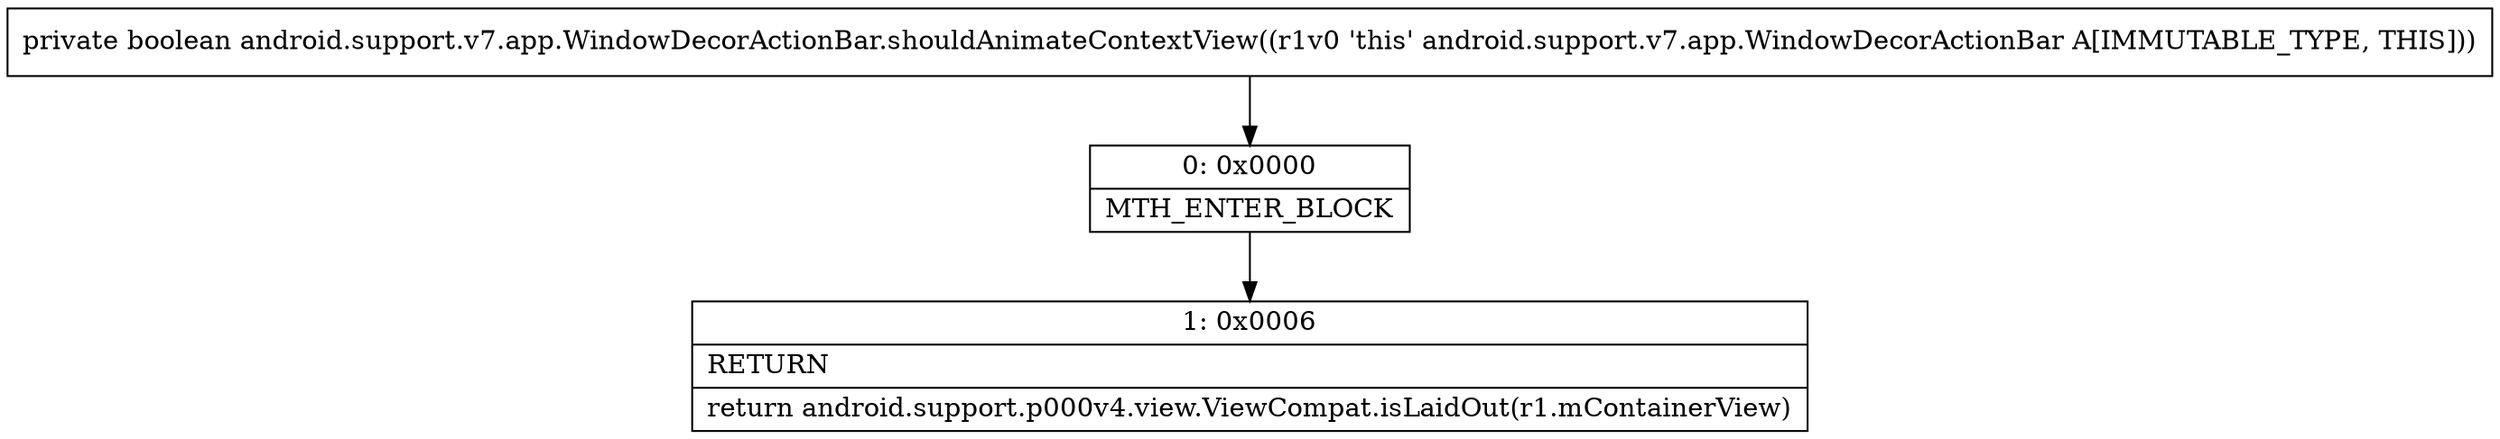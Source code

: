 digraph "CFG forandroid.support.v7.app.WindowDecorActionBar.shouldAnimateContextView()Z" {
Node_0 [shape=record,label="{0\:\ 0x0000|MTH_ENTER_BLOCK\l}"];
Node_1 [shape=record,label="{1\:\ 0x0006|RETURN\l|return android.support.p000v4.view.ViewCompat.isLaidOut(r1.mContainerView)\l}"];
MethodNode[shape=record,label="{private boolean android.support.v7.app.WindowDecorActionBar.shouldAnimateContextView((r1v0 'this' android.support.v7.app.WindowDecorActionBar A[IMMUTABLE_TYPE, THIS])) }"];
MethodNode -> Node_0;
Node_0 -> Node_1;
}

